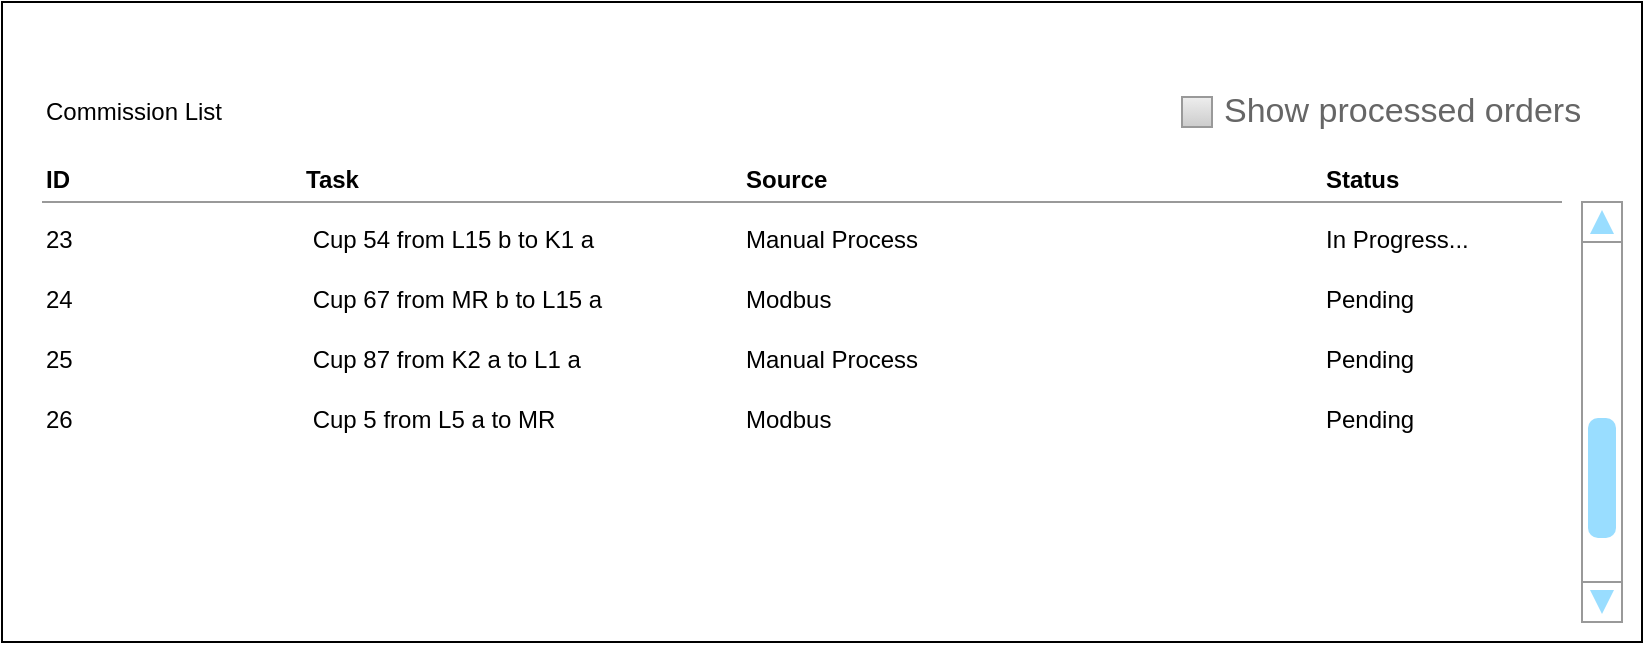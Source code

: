 <mxfile version="21.3.8" type="device">
  <diagram name="Seite-1" id="1Lfcv1JscwHjvBgKQqQj">
    <mxGraphModel dx="1330" dy="802" grid="1" gridSize="10" guides="1" tooltips="1" connect="1" arrows="1" fold="1" page="1" pageScale="1" pageWidth="827" pageHeight="950" math="0" shadow="0">
      <root>
        <mxCell id="0" />
        <mxCell id="1" parent="0" />
        <mxCell id="7-Hqb6H97nyhliVRLqJK-497" value="" style="rounded=0;whiteSpace=wrap;html=1;" vertex="1" parent="1">
          <mxGeometry width="820" height="320" as="geometry" />
        </mxCell>
        <mxCell id="7-Hqb6H97nyhliVRLqJK-498" value="Commission List" style="text;html=1;align=left;verticalAlign=middle;resizable=0;points=[];autosize=1;strokeColor=none;fillColor=none;" vertex="1" parent="1">
          <mxGeometry x="20" y="40" width="110" height="30" as="geometry" />
        </mxCell>
        <mxCell id="7-Hqb6H97nyhliVRLqJK-499" value="" style="verticalLabelPosition=bottom;shadow=0;dashed=0;align=center;html=1;verticalAlign=top;strokeWidth=1;shape=mxgraph.mockup.navigation.scrollBar;strokeColor=#999999;barPos=20;fillColor2=#99ddff;strokeColor2=none;direction=north;" vertex="1" parent="1">
          <mxGeometry x="790" y="100" width="20" height="210" as="geometry" />
        </mxCell>
        <mxCell id="7-Hqb6H97nyhliVRLqJK-500" value="23" style="text;html=1;align=left;verticalAlign=middle;resizable=0;points=[];autosize=1;strokeColor=none;fillColor=none;" vertex="1" parent="1">
          <mxGeometry x="20" y="104" width="40" height="30" as="geometry" />
        </mxCell>
        <mxCell id="7-Hqb6H97nyhliVRLqJK-501" value="&amp;nbsp;Cup 54 from L15 b to K1 a" style="text;html=1;align=left;verticalAlign=middle;resizable=0;points=[];autosize=1;strokeColor=none;fillColor=none;" vertex="1" parent="1">
          <mxGeometry x="150" y="104" width="170" height="30" as="geometry" />
        </mxCell>
        <mxCell id="7-Hqb6H97nyhliVRLqJK-502" value="In Progress..." style="text;html=1;align=left;verticalAlign=middle;resizable=0;points=[];autosize=1;strokeColor=none;fillColor=none;" vertex="1" parent="1">
          <mxGeometry x="660" y="104" width="90" height="30" as="geometry" />
        </mxCell>
        <mxCell id="7-Hqb6H97nyhliVRLqJK-503" value="24" style="text;html=1;align=left;verticalAlign=middle;resizable=0;points=[];autosize=1;strokeColor=none;fillColor=none;" vertex="1" parent="1">
          <mxGeometry x="20" y="134" width="40" height="30" as="geometry" />
        </mxCell>
        <mxCell id="7-Hqb6H97nyhliVRLqJK-504" value="&amp;nbsp;Cup 67 from MR b to L15 a" style="text;html=1;align=left;verticalAlign=middle;resizable=0;points=[];autosize=1;strokeColor=none;fillColor=none;" vertex="1" parent="1">
          <mxGeometry x="150" y="134" width="170" height="30" as="geometry" />
        </mxCell>
        <mxCell id="7-Hqb6H97nyhliVRLqJK-505" value="Pending" style="text;html=1;align=left;verticalAlign=middle;resizable=0;points=[];autosize=1;strokeColor=none;fillColor=none;" vertex="1" parent="1">
          <mxGeometry x="660" y="134" width="70" height="30" as="geometry" />
        </mxCell>
        <mxCell id="7-Hqb6H97nyhliVRLqJK-506" value="25" style="text;html=1;align=left;verticalAlign=middle;resizable=0;points=[];autosize=1;strokeColor=none;fillColor=none;" vertex="1" parent="1">
          <mxGeometry x="20" y="164" width="40" height="30" as="geometry" />
        </mxCell>
        <mxCell id="7-Hqb6H97nyhliVRLqJK-507" value="&amp;nbsp;Cup 87 from K2 a to L1 a" style="text;html=1;align=left;verticalAlign=middle;resizable=0;points=[];autosize=1;strokeColor=none;fillColor=none;" vertex="1" parent="1">
          <mxGeometry x="150" y="164" width="160" height="30" as="geometry" />
        </mxCell>
        <mxCell id="7-Hqb6H97nyhliVRLqJK-508" value="Pending" style="text;html=1;align=left;verticalAlign=middle;resizable=0;points=[];autosize=1;strokeColor=none;fillColor=none;" vertex="1" parent="1">
          <mxGeometry x="660" y="164" width="70" height="30" as="geometry" />
        </mxCell>
        <mxCell id="7-Hqb6H97nyhliVRLqJK-509" value="26" style="text;html=1;align=left;verticalAlign=middle;resizable=0;points=[];autosize=1;strokeColor=none;fillColor=none;" vertex="1" parent="1">
          <mxGeometry x="20" y="194" width="40" height="30" as="geometry" />
        </mxCell>
        <mxCell id="7-Hqb6H97nyhliVRLqJK-510" value="&amp;nbsp;Cup 5 from L5 a to MR" style="text;html=1;align=left;verticalAlign=middle;resizable=0;points=[];autosize=1;strokeColor=none;fillColor=none;" vertex="1" parent="1">
          <mxGeometry x="150" y="194" width="150" height="30" as="geometry" />
        </mxCell>
        <mxCell id="7-Hqb6H97nyhliVRLqJK-511" value="Pending" style="text;html=1;align=left;verticalAlign=middle;resizable=0;points=[];autosize=1;strokeColor=none;fillColor=none;" vertex="1" parent="1">
          <mxGeometry x="660" y="194" width="70" height="30" as="geometry" />
        </mxCell>
        <mxCell id="7-Hqb6H97nyhliVRLqJK-512" value="Manual Process" style="text;html=1;align=left;verticalAlign=middle;resizable=0;points=[];autosize=1;strokeColor=none;fillColor=none;" vertex="1" parent="1">
          <mxGeometry x="370" y="104" width="110" height="30" as="geometry" />
        </mxCell>
        <mxCell id="7-Hqb6H97nyhliVRLqJK-513" value="Modbus" style="text;html=1;align=left;verticalAlign=middle;resizable=0;points=[];autosize=1;strokeColor=none;fillColor=none;" vertex="1" parent="1">
          <mxGeometry x="370" y="134" width="70" height="30" as="geometry" />
        </mxCell>
        <mxCell id="7-Hqb6H97nyhliVRLqJK-514" value="Modbus" style="text;html=1;align=left;verticalAlign=middle;resizable=0;points=[];autosize=1;strokeColor=none;fillColor=none;" vertex="1" parent="1">
          <mxGeometry x="370" y="194" width="70" height="30" as="geometry" />
        </mxCell>
        <mxCell id="7-Hqb6H97nyhliVRLqJK-515" value="Manual Process" style="text;html=1;align=left;verticalAlign=middle;resizable=0;points=[];autosize=1;strokeColor=none;fillColor=none;" vertex="1" parent="1">
          <mxGeometry x="370" y="164" width="110" height="30" as="geometry" />
        </mxCell>
        <mxCell id="7-Hqb6H97nyhliVRLqJK-516" value="ID" style="text;html=1;align=left;verticalAlign=middle;resizable=0;points=[];autosize=1;strokeColor=none;fillColor=none;fontStyle=1" vertex="1" parent="1">
          <mxGeometry x="20" y="74" width="40" height="30" as="geometry" />
        </mxCell>
        <mxCell id="7-Hqb6H97nyhliVRLqJK-518" value="Task" style="text;html=1;align=left;verticalAlign=middle;resizable=0;points=[];autosize=1;strokeColor=none;fillColor=none;fontStyle=1" vertex="1" parent="1">
          <mxGeometry x="150" y="74" width="50" height="30" as="geometry" />
        </mxCell>
        <mxCell id="7-Hqb6H97nyhliVRLqJK-519" value="Source" style="text;html=1;align=left;verticalAlign=middle;resizable=0;points=[];autosize=1;strokeColor=none;fillColor=none;fontStyle=1" vertex="1" parent="1">
          <mxGeometry x="370" y="74" width="60" height="30" as="geometry" />
        </mxCell>
        <mxCell id="7-Hqb6H97nyhliVRLqJK-520" value="Status" style="text;html=1;align=left;verticalAlign=middle;resizable=0;points=[];autosize=1;strokeColor=none;fillColor=none;fontStyle=1" vertex="1" parent="1">
          <mxGeometry x="660" y="74" width="60" height="30" as="geometry" />
        </mxCell>
        <mxCell id="7-Hqb6H97nyhliVRLqJK-521" value="" style="verticalLabelPosition=bottom;shadow=0;dashed=0;align=center;html=1;verticalAlign=top;strokeWidth=1;shape=mxgraph.mockup.markup.line;strokeColor=#999999;" vertex="1" parent="1">
          <mxGeometry x="20" y="90" width="760" height="20" as="geometry" />
        </mxCell>
        <mxCell id="7-Hqb6H97nyhliVRLqJK-522" value="Show processed orders" style="strokeWidth=1;shadow=0;dashed=0;align=center;html=1;shape=mxgraph.mockup.forms.rrect;rSize=0;fillColor=#eeeeee;strokeColor=#999999;gradientColor=#cccccc;align=left;spacingLeft=4;fontSize=17;fontColor=#666666;labelPosition=right;" vertex="1" parent="1">
          <mxGeometry x="590" y="47.5" width="15" height="15" as="geometry" />
        </mxCell>
      </root>
    </mxGraphModel>
  </diagram>
</mxfile>
